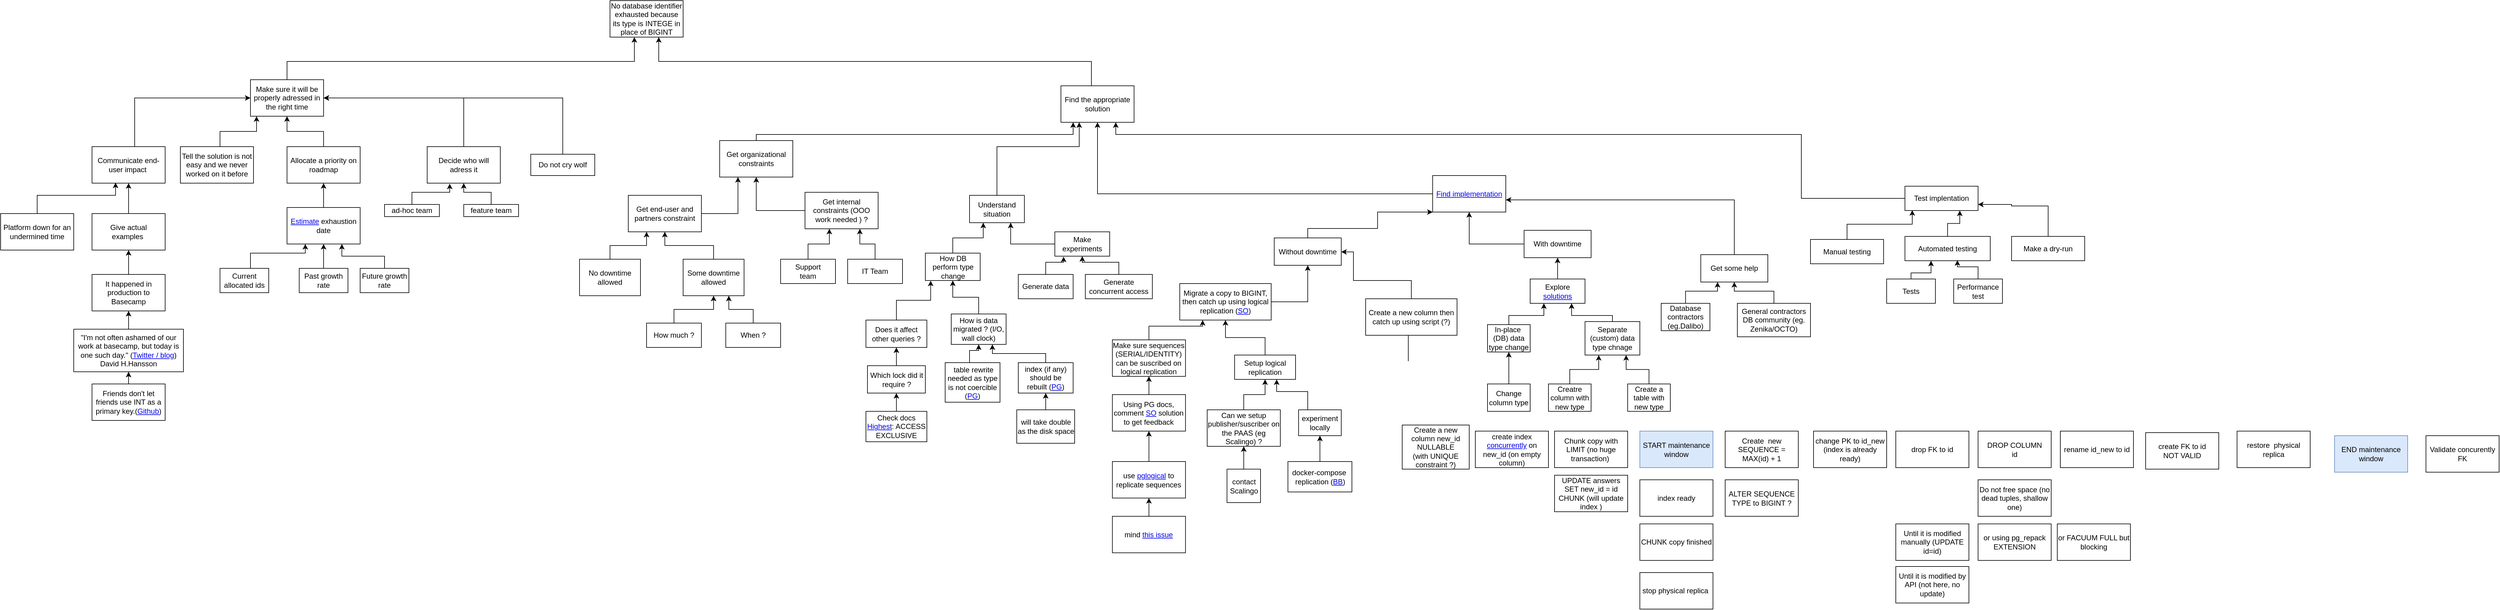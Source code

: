 <mxfile version="15.8.7" type="device"><diagram id="gZoDG2g07iO9dfWxTsJK" name="Page-1"><mxGraphModel dx="1994" dy="2338" grid="1" gridSize="10" guides="1" tooltips="1" connect="1" arrows="1" fold="1" page="1" pageScale="1" pageWidth="850" pageHeight="1100" math="0" shadow="0"><root><mxCell id="0"/><mxCell id="1" parent="0"/><mxCell id="GO3dY_QOVcBSQO9JfNo0-1" value="No database identifier exhausted because its type is INTEGE in place of BIGINT" style="rounded=0;whiteSpace=wrap;html=1;" parent="1" vertex="1"><mxGeometry x="1010" y="-40" width="120" height="60" as="geometry"/></mxCell><mxCell id="2ao6hE_bnLtMhpXWJiXR-29" style="edgeStyle=orthogonalEdgeStyle;rounded=0;orthogonalLoop=1;jettySize=auto;html=1;entryX=0.5;entryY=1;entryDx=0;entryDy=0;" parent="1" source="GO3dY_QOVcBSQO9JfNo0-2" target="2ao6hE_bnLtMhpXWJiXR-7" edge="1"><mxGeometry relative="1" as="geometry"/></mxCell><mxCell id="GO3dY_QOVcBSQO9JfNo0-2" value="&lt;a href=&quot;https://tech.coffeemeetsbagel.com/reaching-the-max-limit-for-ids-in-postgres-6d6fa2b1c6ea&quot;&gt;Estimate&lt;/a&gt; exhaustion date" style="rounded=0;whiteSpace=wrap;html=1;" parent="1" vertex="1"><mxGeometry x="480" y="300" width="120" height="60" as="geometry"/></mxCell><mxCell id="2ao6hE_bnLtMhpXWJiXR-41" style="edgeStyle=orthogonalEdgeStyle;rounded=0;orthogonalLoop=1;jettySize=auto;html=1;" parent="1" source="GO3dY_QOVcBSQO9JfNo0-3" target="GO3dY_QOVcBSQO9JfNo0-6" edge="1"><mxGeometry relative="1" as="geometry"/></mxCell><mxCell id="GO3dY_QOVcBSQO9JfNo0-3" value="&lt;span class=&quot;css-901oao css-16my406 r-poiln3 r-bcqeeo r-qvutc0&quot;&gt;&quot;I'm not often ashamed of our work at&lt;/span&gt;&lt;span class=&quot;r-18u37iz&quot;&gt; &lt;span class=&quot;css-4rbku5 css-18t94o4 css-901oao css-16my406 r-1n1174f r-1loqt21 r-poiln3 r-bcqeeo r-qvutc0&quot;&gt;basecamp, b&lt;/span&gt;&lt;/span&gt;&lt;span class=&quot;css-901oao css-16my406 r-poiln3 r-bcqeeo r-qvutc0&quot;&gt;ut today is one such day.&quot; (&lt;a href=&quot;https://twitter.com/dhh/status/1060565296048562177?lang=fr&quot;&gt;Twitter / &lt;/a&gt;&lt;a href=&quot;https://m.signalvnoise.com/update-on-basecamp-3-being-stuck-in-read-only-as-of-nov-8-922am-cst/&quot;&gt;blog&lt;/a&gt;)&lt;br&gt;David H.Hansson&lt;br&gt;&lt;/span&gt;" style="whiteSpace=wrap;html=1;" parent="1" vertex="1"><mxGeometry x="130" y="500" width="180" height="70" as="geometry"/></mxCell><mxCell id="GO3dY_QOVcBSQO9JfNo0-5" style="edgeStyle=orthogonalEdgeStyle;rounded=0;orthogonalLoop=1;jettySize=auto;html=1;" parent="1" source="GO3dY_QOVcBSQO9JfNo0-4" target="GO3dY_QOVcBSQO9JfNo0-3" edge="1"><mxGeometry relative="1" as="geometry"/></mxCell><mxCell id="GO3dY_QOVcBSQO9JfNo0-4" value="Friends don't let friends use INT as a primary key.(&lt;a href=&quot;https://github.com/rails/rails/pull/26266#issue-82461683&quot;&gt;Github&lt;/a&gt;)" style="whiteSpace=wrap;html=1;" parent="1" vertex="1"><mxGeometry x="160" y="590" width="120" height="60" as="geometry"/></mxCell><mxCell id="2ao6hE_bnLtMhpXWJiXR-40" style="edgeStyle=orthogonalEdgeStyle;rounded=0;orthogonalLoop=1;jettySize=auto;html=1;entryX=0.5;entryY=1;entryDx=0;entryDy=0;" parent="1" source="GO3dY_QOVcBSQO9JfNo0-6" target="2ao6hE_bnLtMhpXWJiXR-14" edge="1"><mxGeometry relative="1" as="geometry"/></mxCell><mxCell id="GO3dY_QOVcBSQO9JfNo0-6" value="It happened in production to Basecamp" style="rounded=0;whiteSpace=wrap;html=1;" parent="1" vertex="1"><mxGeometry x="160" y="410" width="120" height="60" as="geometry"/></mxCell><mxCell id="2ao6hE_bnLtMhpXWJiXR-37" style="edgeStyle=orthogonalEdgeStyle;rounded=0;orthogonalLoop=1;jettySize=auto;html=1;entryX=0.25;entryY=1;entryDx=0;entryDy=0;" parent="1" source="2ao6hE_bnLtMhpXWJiXR-1" target="GO3dY_QOVcBSQO9JfNo0-2" edge="1"><mxGeometry relative="1" as="geometry"><Array as="points"><mxPoint x="420" y="375"/><mxPoint x="510" y="375"/></Array></mxGeometry></mxCell><mxCell id="2ao6hE_bnLtMhpXWJiXR-1" value="Current allocated ids" style="whiteSpace=wrap;html=1;" parent="1" vertex="1"><mxGeometry x="370" y="400" width="80" height="40" as="geometry"/></mxCell><mxCell id="2ao6hE_bnLtMhpXWJiXR-33" style="edgeStyle=orthogonalEdgeStyle;rounded=0;orthogonalLoop=1;jettySize=auto;html=1;entryX=0.5;entryY=1;entryDx=0;entryDy=0;" parent="1" source="2ao6hE_bnLtMhpXWJiXR-3" target="GO3dY_QOVcBSQO9JfNo0-2" edge="1"><mxGeometry relative="1" as="geometry"/></mxCell><mxCell id="2ao6hE_bnLtMhpXWJiXR-3" value="Past growth rate" style="whiteSpace=wrap;html=1;" parent="1" vertex="1"><mxGeometry x="500" y="400" width="80" height="40" as="geometry"/></mxCell><mxCell id="2ao6hE_bnLtMhpXWJiXR-36" style="edgeStyle=orthogonalEdgeStyle;rounded=0;orthogonalLoop=1;jettySize=auto;html=1;entryX=0.75;entryY=1;entryDx=0;entryDy=0;" parent="1" source="2ao6hE_bnLtMhpXWJiXR-5" target="GO3dY_QOVcBSQO9JfNo0-2" edge="1"><mxGeometry relative="1" as="geometry"/></mxCell><mxCell id="2ao6hE_bnLtMhpXWJiXR-5" value="Future growth rate" style="whiteSpace=wrap;html=1;" parent="1" vertex="1"><mxGeometry x="600" y="400" width="80" height="40" as="geometry"/></mxCell><mxCell id="2ao6hE_bnLtMhpXWJiXR-28" style="edgeStyle=orthogonalEdgeStyle;rounded=0;orthogonalLoop=1;jettySize=auto;html=1;" parent="1" source="2ao6hE_bnLtMhpXWJiXR-7" target="2ao6hE_bnLtMhpXWJiXR-12" edge="1"><mxGeometry relative="1" as="geometry"/></mxCell><mxCell id="2ao6hE_bnLtMhpXWJiXR-7" value="Allocate a priority on roadmap" style="rounded=0;whiteSpace=wrap;html=1;" parent="1" vertex="1"><mxGeometry x="480" y="200" width="120" height="60" as="geometry"/></mxCell><mxCell id="2ao6hE_bnLtMhpXWJiXR-25" style="edgeStyle=orthogonalEdgeStyle;rounded=0;orthogonalLoop=1;jettySize=auto;html=1;entryX=0;entryY=0.5;entryDx=0;entryDy=0;" parent="1" source="2ao6hE_bnLtMhpXWJiXR-8" target="2ao6hE_bnLtMhpXWJiXR-12" edge="1"><mxGeometry relative="1" as="geometry"><Array as="points"><mxPoint x="230" y="120"/></Array></mxGeometry></mxCell><mxCell id="2ao6hE_bnLtMhpXWJiXR-8" value="Communicate end-user impact&amp;nbsp;" style="rounded=0;whiteSpace=wrap;html=1;" parent="1" vertex="1"><mxGeometry x="160" y="200" width="120" height="60" as="geometry"/></mxCell><mxCell id="2ao6hE_bnLtMhpXWJiXR-43" style="edgeStyle=orthogonalEdgeStyle;rounded=0;orthogonalLoop=1;jettySize=auto;html=1;" parent="1" source="2ao6hE_bnLtMhpXWJiXR-12" target="GO3dY_QOVcBSQO9JfNo0-1" edge="1"><mxGeometry relative="1" as="geometry"><Array as="points"><mxPoint x="480" y="60"/><mxPoint x="1050" y="60"/></Array></mxGeometry></mxCell><mxCell id="2ao6hE_bnLtMhpXWJiXR-12" value="Make sure it will be properly adressed in the right time" style="rounded=0;whiteSpace=wrap;html=1;" parent="1" vertex="1"><mxGeometry x="420" y="90" width="120" height="60" as="geometry"/></mxCell><mxCell id="2ao6hE_bnLtMhpXWJiXR-39" style="edgeStyle=orthogonalEdgeStyle;rounded=0;orthogonalLoop=1;jettySize=auto;html=1;entryX=0.5;entryY=1;entryDx=0;entryDy=0;" parent="1" source="2ao6hE_bnLtMhpXWJiXR-14" target="2ao6hE_bnLtMhpXWJiXR-8" edge="1"><mxGeometry relative="1" as="geometry"/></mxCell><mxCell id="2ao6hE_bnLtMhpXWJiXR-14" value="Give actual examples&amp;nbsp;" style="rounded=0;whiteSpace=wrap;html=1;" parent="1" vertex="1"><mxGeometry x="160" y="310" width="120" height="60" as="geometry"/></mxCell><mxCell id="2ao6hE_bnLtMhpXWJiXR-24" style="edgeStyle=orthogonalEdgeStyle;rounded=0;orthogonalLoop=1;jettySize=auto;html=1;exitX=0.5;exitY=0;exitDx=0;exitDy=0;entryX=1;entryY=0.5;entryDx=0;entryDy=0;" parent="1" source="2ao6hE_bnLtMhpXWJiXR-19" target="2ao6hE_bnLtMhpXWJiXR-12" edge="1"><mxGeometry relative="1" as="geometry"/></mxCell><mxCell id="2ao6hE_bnLtMhpXWJiXR-19" value="&lt;span&gt;Decide who will adress it&lt;/span&gt;" style="rounded=0;whiteSpace=wrap;html=1;" parent="1" vertex="1"><mxGeometry x="710" y="200" width="120" height="60" as="geometry"/></mxCell><mxCell id="2ao6hE_bnLtMhpXWJiXR-22" style="edgeStyle=orthogonalEdgeStyle;rounded=0;orthogonalLoop=1;jettySize=auto;html=1;" parent="1" source="2ao6hE_bnLtMhpXWJiXR-20" target="2ao6hE_bnLtMhpXWJiXR-19" edge="1"><mxGeometry relative="1" as="geometry"/></mxCell><mxCell id="2ao6hE_bnLtMhpXWJiXR-20" value="feature team" style="rounded=0;whiteSpace=wrap;html=1;" parent="1" vertex="1"><mxGeometry x="770" y="295" width="90" height="20" as="geometry"/></mxCell><mxCell id="2ao6hE_bnLtMhpXWJiXR-42" style="edgeStyle=orthogonalEdgeStyle;rounded=0;orthogonalLoop=1;jettySize=auto;html=1;entryX=0.308;entryY=1.014;entryDx=0;entryDy=0;entryPerimeter=0;" parent="1" source="2ao6hE_bnLtMhpXWJiXR-21" target="2ao6hE_bnLtMhpXWJiXR-19" edge="1"><mxGeometry relative="1" as="geometry"/></mxCell><mxCell id="2ao6hE_bnLtMhpXWJiXR-21" value="ad-hoc team" style="rounded=0;whiteSpace=wrap;html=1;" parent="1" vertex="1"><mxGeometry x="640" y="295" width="90" height="20" as="geometry"/></mxCell><mxCell id="2ao6hE_bnLtMhpXWJiXR-38" style="edgeStyle=orthogonalEdgeStyle;rounded=0;orthogonalLoop=1;jettySize=auto;html=1;entryX=0.322;entryY=0.986;entryDx=0;entryDy=0;entryPerimeter=0;" parent="1" source="2ao6hE_bnLtMhpXWJiXR-26" target="2ao6hE_bnLtMhpXWJiXR-8" edge="1"><mxGeometry relative="1" as="geometry"><Array as="points"><mxPoint x="70" y="280"/><mxPoint x="199" y="280"/></Array></mxGeometry></mxCell><mxCell id="2ao6hE_bnLtMhpXWJiXR-26" value="Platform down for an undermined time" style="rounded=0;whiteSpace=wrap;html=1;" parent="1" vertex="1"><mxGeometry x="10" y="310" width="120" height="60" as="geometry"/></mxCell><mxCell id="2ao6hE_bnLtMhpXWJiXR-31" style="edgeStyle=orthogonalEdgeStyle;rounded=0;orthogonalLoop=1;jettySize=auto;html=1;" parent="1" source="2ao6hE_bnLtMhpXWJiXR-30" target="2ao6hE_bnLtMhpXWJiXR-12" edge="1"><mxGeometry relative="1" as="geometry"><Array as="points"><mxPoint x="370" y="175"/><mxPoint x="430" y="175"/></Array></mxGeometry></mxCell><mxCell id="2ao6hE_bnLtMhpXWJiXR-30" value="Tell the solution is not easy and we never worked on it before" style="rounded=0;whiteSpace=wrap;html=1;" parent="1" vertex="1"><mxGeometry x="305" y="200" width="120" height="60" as="geometry"/></mxCell><mxCell id="2ao6hE_bnLtMhpXWJiXR-45" style="edgeStyle=orthogonalEdgeStyle;rounded=0;orthogonalLoop=1;jettySize=auto;html=1;" parent="1" source="2ao6hE_bnLtMhpXWJiXR-44" target="GO3dY_QOVcBSQO9JfNo0-1" edge="1"><mxGeometry relative="1" as="geometry"><Array as="points"><mxPoint x="1800" y="60"/><mxPoint x="1090" y="60"/></Array></mxGeometry></mxCell><mxCell id="2ao6hE_bnLtMhpXWJiXR-44" value="Find the appropriate solution" style="rounded=0;whiteSpace=wrap;html=1;" parent="1" vertex="1"><mxGeometry x="1750" y="100" width="120" height="60" as="geometry"/></mxCell><mxCell id="2ao6hE_bnLtMhpXWJiXR-59" style="edgeStyle=orthogonalEdgeStyle;rounded=0;orthogonalLoop=1;jettySize=auto;html=1;entryX=0.25;entryY=1;entryDx=0;entryDy=0;" parent="1" source="2ao6hE_bnLtMhpXWJiXR-46" target="2ao6hE_bnLtMhpXWJiXR-58" edge="1"><mxGeometry relative="1" as="geometry"/></mxCell><mxCell id="2ao6hE_bnLtMhpXWJiXR-46" value="Get end-user and partners constraint" style="rounded=0;whiteSpace=wrap;html=1;" parent="1" vertex="1"><mxGeometry x="1040" y="280" width="120" height="60" as="geometry"/></mxCell><mxCell id="2ao6hE_bnLtMhpXWJiXR-49" style="edgeStyle=orthogonalEdgeStyle;rounded=0;orthogonalLoop=1;jettySize=auto;html=1;entryX=0.25;entryY=1;entryDx=0;entryDy=0;" parent="1" source="2ao6hE_bnLtMhpXWJiXR-47" target="2ao6hE_bnLtMhpXWJiXR-46" edge="1"><mxGeometry relative="1" as="geometry"/></mxCell><mxCell id="2ao6hE_bnLtMhpXWJiXR-47" value="No downtime &lt;br&gt;allowed" style="rounded=0;whiteSpace=wrap;html=1;" parent="1" vertex="1"><mxGeometry x="960" y="385" width="100" height="60" as="geometry"/></mxCell><mxCell id="2ao6hE_bnLtMhpXWJiXR-50" style="edgeStyle=orthogonalEdgeStyle;rounded=0;orthogonalLoop=1;jettySize=auto;html=1;" parent="1" source="2ao6hE_bnLtMhpXWJiXR-48" target="2ao6hE_bnLtMhpXWJiXR-46" edge="1"><mxGeometry relative="1" as="geometry"/></mxCell><mxCell id="2ao6hE_bnLtMhpXWJiXR-48" value="Some downtime &lt;br&gt;allowed" style="rounded=0;whiteSpace=wrap;html=1;" parent="1" vertex="1"><mxGeometry x="1130" y="385" width="100" height="60" as="geometry"/></mxCell><mxCell id="2ao6hE_bnLtMhpXWJiXR-52" style="edgeStyle=orthogonalEdgeStyle;rounded=0;orthogonalLoop=1;jettySize=auto;html=1;" parent="1" source="2ao6hE_bnLtMhpXWJiXR-51" target="2ao6hE_bnLtMhpXWJiXR-48" edge="1"><mxGeometry relative="1" as="geometry"/></mxCell><mxCell id="2ao6hE_bnLtMhpXWJiXR-51" value="How much ?" style="rounded=0;whiteSpace=wrap;html=1;" parent="1" vertex="1"><mxGeometry x="1070" y="490" width="90" height="40" as="geometry"/></mxCell><mxCell id="2ao6hE_bnLtMhpXWJiXR-54" style="edgeStyle=orthogonalEdgeStyle;rounded=0;orthogonalLoop=1;jettySize=auto;html=1;entryX=0.75;entryY=1;entryDx=0;entryDy=0;" parent="1" source="2ao6hE_bnLtMhpXWJiXR-53" target="2ao6hE_bnLtMhpXWJiXR-48" edge="1"><mxGeometry relative="1" as="geometry"/></mxCell><mxCell id="2ao6hE_bnLtMhpXWJiXR-53" value="When ?" style="rounded=0;whiteSpace=wrap;html=1;" parent="1" vertex="1"><mxGeometry x="1200" y="490" width="90" height="40" as="geometry"/></mxCell><mxCell id="2ao6hE_bnLtMhpXWJiXR-60" style="edgeStyle=orthogonalEdgeStyle;rounded=0;orthogonalLoop=1;jettySize=auto;html=1;" parent="1" source="2ao6hE_bnLtMhpXWJiXR-55" target="2ao6hE_bnLtMhpXWJiXR-56" edge="1"><mxGeometry relative="1" as="geometry"><Array as="points"><mxPoint x="1335" y="360"/><mxPoint x="1370" y="360"/></Array></mxGeometry></mxCell><mxCell id="2ao6hE_bnLtMhpXWJiXR-55" value="Support&lt;br&gt;team" style="rounded=0;whiteSpace=wrap;html=1;" parent="1" vertex="1"><mxGeometry x="1290" y="385" width="90" height="40" as="geometry"/></mxCell><mxCell id="2ao6hE_bnLtMhpXWJiXR-62" style="edgeStyle=orthogonalEdgeStyle;rounded=0;orthogonalLoop=1;jettySize=auto;html=1;" parent="1" source="2ao6hE_bnLtMhpXWJiXR-56" target="2ao6hE_bnLtMhpXWJiXR-58" edge="1"><mxGeometry relative="1" as="geometry"/></mxCell><mxCell id="2ao6hE_bnLtMhpXWJiXR-56" value="Get internal constraints (OOO work needed ) ?" style="rounded=0;whiteSpace=wrap;html=1;" parent="1" vertex="1"><mxGeometry x="1330" y="275" width="120" height="60" as="geometry"/></mxCell><mxCell id="2ao6hE_bnLtMhpXWJiXR-61" style="edgeStyle=orthogonalEdgeStyle;rounded=0;orthogonalLoop=1;jettySize=auto;html=1;entryX=0.75;entryY=1;entryDx=0;entryDy=0;" parent="1" source="2ao6hE_bnLtMhpXWJiXR-57" target="2ao6hE_bnLtMhpXWJiXR-56" edge="1"><mxGeometry relative="1" as="geometry"/></mxCell><mxCell id="2ao6hE_bnLtMhpXWJiXR-57" value="IT Team" style="rounded=0;whiteSpace=wrap;html=1;" parent="1" vertex="1"><mxGeometry x="1400" y="385" width="90" height="40" as="geometry"/></mxCell><mxCell id="2ao6hE_bnLtMhpXWJiXR-63" style="edgeStyle=orthogonalEdgeStyle;rounded=0;orthogonalLoop=1;jettySize=auto;html=1;" parent="1" source="2ao6hE_bnLtMhpXWJiXR-58" target="2ao6hE_bnLtMhpXWJiXR-44" edge="1"><mxGeometry relative="1" as="geometry"><Array as="points"><mxPoint x="1250" y="180"/><mxPoint x="1770" y="180"/></Array></mxGeometry></mxCell><mxCell id="2ao6hE_bnLtMhpXWJiXR-58" value="Get organizational constraints" style="rounded=0;whiteSpace=wrap;html=1;" parent="1" vertex="1"><mxGeometry x="1190" y="190" width="120" height="60" as="geometry"/></mxCell><mxCell id="2ao6hE_bnLtMhpXWJiXR-77" style="edgeStyle=orthogonalEdgeStyle;rounded=0;orthogonalLoop=1;jettySize=auto;html=1;entryX=0.5;entryY=1;entryDx=0;entryDy=0;" parent="1" source="2ao6hE_bnLtMhpXWJiXR-64" target="2ao6hE_bnLtMhpXWJiXR-44" edge="1"><mxGeometry relative="1" as="geometry"/></mxCell><mxCell id="2ao6hE_bnLtMhpXWJiXR-64" value="&lt;a href=&quot;https://stackoverflow.com/questions/54795701/migrating-int-to-bigint-in-postgressql-without-any-downtime&quot;&gt;Find implementation&lt;/a&gt;" style="rounded=0;whiteSpace=wrap;html=1;" parent="1" vertex="1"><mxGeometry x="2360" y="247.5" width="120" height="60" as="geometry"/></mxCell><mxCell id="2ao6hE_bnLtMhpXWJiXR-78" style="edgeStyle=orthogonalEdgeStyle;rounded=0;orthogonalLoop=1;jettySize=auto;html=1;entryX=0.75;entryY=1;entryDx=0;entryDy=0;" parent="1" source="2ao6hE_bnLtMhpXWJiXR-65" target="2ao6hE_bnLtMhpXWJiXR-44" edge="1"><mxGeometry relative="1" as="geometry"><Array as="points"><mxPoint x="2965" y="180"/><mxPoint x="1840" y="180"/></Array></mxGeometry></mxCell><mxCell id="2ao6hE_bnLtMhpXWJiXR-65" value="Test implentation" style="rounded=0;whiteSpace=wrap;html=1;" parent="1" vertex="1"><mxGeometry x="3135" y="265" width="120" height="40" as="geometry"/></mxCell><mxCell id="2ao6hE_bnLtMhpXWJiXR-73" style="edgeStyle=orthogonalEdgeStyle;rounded=0;orthogonalLoop=1;jettySize=auto;html=1;entryX=0.1;entryY=0.986;entryDx=0;entryDy=0;entryPerimeter=0;" parent="1" source="2ao6hE_bnLtMhpXWJiXR-66" target="2ao6hE_bnLtMhpXWJiXR-65" edge="1"><mxGeometry relative="1" as="geometry"><Array as="points"><mxPoint x="3040" y="327.5"/><mxPoint x="3147" y="327.5"/></Array></mxGeometry></mxCell><mxCell id="2ao6hE_bnLtMhpXWJiXR-66" value="Manual testing" style="rounded=0;whiteSpace=wrap;html=1;" parent="1" vertex="1"><mxGeometry x="2980" y="352.5" width="120" height="40" as="geometry"/></mxCell><mxCell id="2ao6hE_bnLtMhpXWJiXR-72" style="edgeStyle=orthogonalEdgeStyle;rounded=0;orthogonalLoop=1;jettySize=auto;html=1;entryX=0.75;entryY=1;entryDx=0;entryDy=0;" parent="1" source="2ao6hE_bnLtMhpXWJiXR-67" target="2ao6hE_bnLtMhpXWJiXR-65" edge="1"><mxGeometry relative="1" as="geometry"/></mxCell><mxCell id="2ao6hE_bnLtMhpXWJiXR-67" value="Automated testing" style="rounded=0;whiteSpace=wrap;html=1;" parent="1" vertex="1"><mxGeometry x="3135" y="347.5" width="140" height="40" as="geometry"/></mxCell><mxCell id="2ao6hE_bnLtMhpXWJiXR-70" style="edgeStyle=orthogonalEdgeStyle;rounded=0;orthogonalLoop=1;jettySize=auto;html=1;entryX=0.306;entryY=1;entryDx=0;entryDy=0;entryPerimeter=0;" parent="1" source="2ao6hE_bnLtMhpXWJiXR-68" target="2ao6hE_bnLtMhpXWJiXR-67" edge="1"><mxGeometry relative="1" as="geometry"><Array as="points"><mxPoint x="3145" y="407.5"/><mxPoint x="3178" y="407.5"/></Array></mxGeometry></mxCell><mxCell id="2ao6hE_bnLtMhpXWJiXR-68" value="Tests" style="rounded=0;whiteSpace=wrap;html=1;" parent="1" vertex="1"><mxGeometry x="3105" y="417.5" width="80" height="40" as="geometry"/></mxCell><mxCell id="2ao6hE_bnLtMhpXWJiXR-71" style="edgeStyle=orthogonalEdgeStyle;rounded=0;orthogonalLoop=1;jettySize=auto;html=1;entryX=0.615;entryY=0.979;entryDx=0;entryDy=0;entryPerimeter=0;" parent="1" source="2ao6hE_bnLtMhpXWJiXR-69" target="2ao6hE_bnLtMhpXWJiXR-67" edge="1"><mxGeometry relative="1" as="geometry"/></mxCell><mxCell id="2ao6hE_bnLtMhpXWJiXR-69" value="Performance test" style="rounded=0;whiteSpace=wrap;html=1;" parent="1" vertex="1"><mxGeometry x="3215" y="417.5" width="80" height="40" as="geometry"/></mxCell><mxCell id="2ao6hE_bnLtMhpXWJiXR-84" style="edgeStyle=orthogonalEdgeStyle;rounded=0;orthogonalLoop=1;jettySize=auto;html=1;entryX=0;entryY=1;entryDx=0;entryDy=0;" parent="1" source="2ao6hE_bnLtMhpXWJiXR-79" target="2ao6hE_bnLtMhpXWJiXR-64" edge="1"><mxGeometry relative="1" as="geometry"><Array as="points"><mxPoint x="2154.59" y="334.5"/><mxPoint x="2269.59" y="334.5"/><mxPoint x="2269.59" y="307.5"/></Array><mxPoint x="2270.004" y="315.01" as="targetPoint"/></mxGeometry></mxCell><mxCell id="2ao6hE_bnLtMhpXWJiXR-79" value="Without downtime" style="rounded=0;whiteSpace=wrap;html=1;" parent="1" vertex="1"><mxGeometry x="2100" y="350.01" width="110" height="45" as="geometry"/></mxCell><mxCell id="2ao6hE_bnLtMhpXWJiXR-83" style="edgeStyle=orthogonalEdgeStyle;rounded=0;orthogonalLoop=1;jettySize=auto;html=1;entryX=1;entryY=0.5;entryDx=0;entryDy=0;" parent="1" source="2ao6hE_bnLtMhpXWJiXR-81" target="2ao6hE_bnLtMhpXWJiXR-12" edge="1"><mxGeometry relative="1" as="geometry"><Array as="points"><mxPoint x="933" y="120"/></Array></mxGeometry></mxCell><mxCell id="2ao6hE_bnLtMhpXWJiXR-81" value="Do not cry wolf" style="rounded=0;whiteSpace=wrap;html=1;" parent="1" vertex="1"><mxGeometry x="880" y="212.5" width="105" height="35" as="geometry"/></mxCell><mxCell id="2ao6hE_bnLtMhpXWJiXR-88" style="edgeStyle=orthogonalEdgeStyle;rounded=0;orthogonalLoop=1;jettySize=auto;html=1;" parent="1" source="2ao6hE_bnLtMhpXWJiXR-85" target="2ao6hE_bnLtMhpXWJiXR-79" edge="1"><mxGeometry relative="1" as="geometry"/></mxCell><mxCell id="2ao6hE_bnLtMhpXWJiXR-85" value="Migrate a copy to BIGINT, then catch up using logical replication (&lt;a href=&quot;https://stackoverflow.com/a/54796046/9717541&quot;&gt;SO&lt;/a&gt;)" style="rounded=0;whiteSpace=wrap;html=1;" parent="1" vertex="1"><mxGeometry x="1945" y="425" width="150" height="60" as="geometry"/></mxCell><mxCell id="2ao6hE_bnLtMhpXWJiXR-89" style="edgeStyle=orthogonalEdgeStyle;rounded=0;orthogonalLoop=1;jettySize=auto;html=1;entryX=0.25;entryY=1;entryDx=0;entryDy=0;" parent="1" source="2ao6hE_bnLtMhpXWJiXR-87" target="2ao6hE_bnLtMhpXWJiXR-85" edge="1"><mxGeometry relative="1" as="geometry"><Array as="points"><mxPoint x="1894" y="495"/><mxPoint x="1982" y="495"/></Array><mxPoint x="2010.002" y="525.01" as="sourcePoint"/></mxGeometry></mxCell><mxCell id="2ao6hE_bnLtMhpXWJiXR-87" value="Make sure sequences (SERIAL/IDENTITY) can be suscribed on logical replication" style="whiteSpace=wrap;html=1;" parent="1" vertex="1"><mxGeometry x="1834.41" y="517.51" width="120" height="60" as="geometry"/></mxCell><mxCell id="2ao6hE_bnLtMhpXWJiXR-95" style="edgeStyle=orthogonalEdgeStyle;rounded=0;orthogonalLoop=1;jettySize=auto;html=1;" parent="1" source="2ao6hE_bnLtMhpXWJiXR-90" target="2ao6hE_bnLtMhpXWJiXR-91" edge="1"><mxGeometry relative="1" as="geometry"/></mxCell><mxCell id="2ao6hE_bnLtMhpXWJiXR-90" value="Can we setup publisher/suscriber on the PAAS (eg Scalingo) ?" style="whiteSpace=wrap;html=1;" parent="1" vertex="1"><mxGeometry x="1990" y="632.5" width="120" height="60" as="geometry"/></mxCell><mxCell id="2ao6hE_bnLtMhpXWJiXR-92" style="edgeStyle=orthogonalEdgeStyle;rounded=0;orthogonalLoop=1;jettySize=auto;html=1;" parent="1" source="2ao6hE_bnLtMhpXWJiXR-91" target="2ao6hE_bnLtMhpXWJiXR-85" edge="1"><mxGeometry relative="1" as="geometry"/></mxCell><mxCell id="2ao6hE_bnLtMhpXWJiXR-91" value="Setup logical replication" style="whiteSpace=wrap;html=1;" parent="1" vertex="1"><mxGeometry x="2035" y="542.5" width="100" height="40" as="geometry"/></mxCell><mxCell id="2ao6hE_bnLtMhpXWJiXR-94" style="edgeStyle=orthogonalEdgeStyle;rounded=0;orthogonalLoop=1;jettySize=auto;html=1;entryX=1;entryY=0.75;entryDx=0;entryDy=0;" parent="1" source="2ao6hE_bnLtMhpXWJiXR-93" target="2ao6hE_bnLtMhpXWJiXR-65" edge="1"><mxGeometry relative="1" as="geometry"><Array as="points"><mxPoint x="3370" y="297.5"/><mxPoint x="3310" y="297.5"/><mxPoint x="3310" y="295.5"/></Array></mxGeometry></mxCell><mxCell id="2ao6hE_bnLtMhpXWJiXR-93" value="Make a dry-run" style="rounded=0;whiteSpace=wrap;html=1;" parent="1" vertex="1"><mxGeometry x="3310" y="347.5" width="120" height="40" as="geometry"/></mxCell><mxCell id="2ao6hE_bnLtMhpXWJiXR-97" style="edgeStyle=orthogonalEdgeStyle;rounded=0;orthogonalLoop=1;jettySize=auto;html=1;exitX=0.5;exitY=0;exitDx=0;exitDy=0;" parent="1" source="2ao6hE_bnLtMhpXWJiXR-96" target="2ao6hE_bnLtMhpXWJiXR-87" edge="1"><mxGeometry relative="1" as="geometry"><mxPoint x="1930.002" y="615.01" as="sourcePoint"/><mxPoint x="1930.002" y="585.01" as="targetPoint"/></mxGeometry></mxCell><mxCell id="2ao6hE_bnLtMhpXWJiXR-96" value="Using PG docs, comment &lt;a href=&quot;https://stackoverflow.com/questions/54795701/migrating-int-to-bigint-in-postgressql-without-any-downtime/54796046#54796046&quot;&gt;SO&lt;/a&gt; solution to get feedback" style="whiteSpace=wrap;html=1;" parent="1" vertex="1"><mxGeometry x="1834.41" y="607.51" width="120" height="60" as="geometry"/></mxCell><mxCell id="2ao6hE_bnLtMhpXWJiXR-99" style="edgeStyle=orthogonalEdgeStyle;rounded=0;orthogonalLoop=1;jettySize=auto;html=1;" parent="1" source="2ao6hE_bnLtMhpXWJiXR-98" target="2ao6hE_bnLtMhpXWJiXR-64" edge="1"><mxGeometry relative="1" as="geometry"/></mxCell><mxCell id="2ao6hE_bnLtMhpXWJiXR-98" value="With downtime" style="rounded=0;whiteSpace=wrap;html=1;" parent="1" vertex="1"><mxGeometry x="2510" y="337.5" width="110" height="45" as="geometry"/></mxCell><mxCell id="2ao6hE_bnLtMhpXWJiXR-101" style="edgeStyle=orthogonalEdgeStyle;rounded=0;orthogonalLoop=1;jettySize=auto;html=1;" parent="1" source="2ao6hE_bnLtMhpXWJiXR-100" target="2ao6hE_bnLtMhpXWJiXR-64" edge="1"><mxGeometry relative="1" as="geometry"><Array as="points"><mxPoint x="2855" y="287.5"/></Array></mxGeometry></mxCell><mxCell id="2ao6hE_bnLtMhpXWJiXR-100" value="Get some help" style="rounded=0;whiteSpace=wrap;html=1;" parent="1" vertex="1"><mxGeometry x="2800" y="377.5" width="110" height="45" as="geometry"/></mxCell><mxCell id="2ao6hE_bnLtMhpXWJiXR-104" style="edgeStyle=orthogonalEdgeStyle;rounded=0;orthogonalLoop=1;jettySize=auto;html=1;entryX=0.25;entryY=1;entryDx=0;entryDy=0;" parent="1" source="2ao6hE_bnLtMhpXWJiXR-102" target="2ao6hE_bnLtMhpXWJiXR-100" edge="1"><mxGeometry relative="1" as="geometry"/></mxCell><mxCell id="2ao6hE_bnLtMhpXWJiXR-102" value="Database contractors (eg.Dalibo)" style="whiteSpace=wrap;html=1;" parent="1" vertex="1"><mxGeometry x="2735" y="457.5" width="80" height="45" as="geometry"/></mxCell><mxCell id="2ao6hE_bnLtMhpXWJiXR-105" style="edgeStyle=orthogonalEdgeStyle;rounded=0;orthogonalLoop=1;jettySize=auto;html=1;" parent="1" source="2ao6hE_bnLtMhpXWJiXR-103" target="2ao6hE_bnLtMhpXWJiXR-100" edge="1"><mxGeometry relative="1" as="geometry"/></mxCell><mxCell id="2ao6hE_bnLtMhpXWJiXR-103" value="General contractors DB community (eg. Zenika/OCTO)" style="whiteSpace=wrap;html=1;" parent="1" vertex="1"><mxGeometry x="2860" y="457.5" width="120" height="55" as="geometry"/></mxCell><mxCell id="2ao6hE_bnLtMhpXWJiXR-107" style="edgeStyle=orthogonalEdgeStyle;rounded=0;orthogonalLoop=1;jettySize=auto;html=1;" parent="1" source="2ao6hE_bnLtMhpXWJiXR-106" target="2ao6hE_bnLtMhpXWJiXR-98" edge="1"><mxGeometry relative="1" as="geometry"/></mxCell><mxCell id="2ao6hE_bnLtMhpXWJiXR-106" value="Explore &lt;a href=&quot;https://tech.coffeemeetsbagel.com/reaching-the-max-limit-for-ids-in-postgres-6d6fa2b1c6ea&quot;&gt;solutions&lt;/a&gt;" style="whiteSpace=wrap;html=1;" parent="1" vertex="1"><mxGeometry x="2520" y="417.5" width="90" height="40" as="geometry"/></mxCell><mxCell id="KbRuc5_xtr85eX-uB3nD-7" style="edgeStyle=orthogonalEdgeStyle;rounded=0;orthogonalLoop=1;jettySize=auto;html=1;exitX=0.5;exitY=0;exitDx=0;exitDy=0;" parent="1" source="KbRuc5_xtr85eX-uB3nD-1" target="KbRuc5_xtr85eX-uB3nD-5" edge="1"><mxGeometry relative="1" as="geometry"/></mxCell><mxCell id="KbRuc5_xtr85eX-uB3nD-1" value="Change column type" style="rounded=0;whiteSpace=wrap;html=1;" parent="1" vertex="1"><mxGeometry x="2450" y="590" width="70" height="45" as="geometry"/></mxCell><mxCell id="KbRuc5_xtr85eX-uB3nD-10" style="edgeStyle=orthogonalEdgeStyle;rounded=0;orthogonalLoop=1;jettySize=auto;html=1;entryX=0.75;entryY=1;entryDx=0;entryDy=0;" parent="1" source="KbRuc5_xtr85eX-uB3nD-2" target="KbRuc5_xtr85eX-uB3nD-4" edge="1"><mxGeometry relative="1" as="geometry"/></mxCell><mxCell id="KbRuc5_xtr85eX-uB3nD-2" value="Create a table with new type" style="rounded=0;whiteSpace=wrap;html=1;" parent="1" vertex="1"><mxGeometry x="2680" y="590" width="70" height="45" as="geometry"/></mxCell><mxCell id="KbRuc5_xtr85eX-uB3nD-9" style="edgeStyle=orthogonalEdgeStyle;rounded=0;orthogonalLoop=1;jettySize=auto;html=1;entryX=0.25;entryY=1;entryDx=0;entryDy=0;" parent="1" source="KbRuc5_xtr85eX-uB3nD-3" target="KbRuc5_xtr85eX-uB3nD-4" edge="1"><mxGeometry relative="1" as="geometry"/></mxCell><mxCell id="KbRuc5_xtr85eX-uB3nD-3" value="Creatre column with new type" style="rounded=0;whiteSpace=wrap;html=1;" parent="1" vertex="1"><mxGeometry x="2550" y="590" width="70" height="45" as="geometry"/></mxCell><mxCell id="KbRuc5_xtr85eX-uB3nD-8" style="edgeStyle=orthogonalEdgeStyle;rounded=0;orthogonalLoop=1;jettySize=auto;html=1;entryX=0.75;entryY=1;entryDx=0;entryDy=0;" parent="1" source="KbRuc5_xtr85eX-uB3nD-4" target="2ao6hE_bnLtMhpXWJiXR-106" edge="1"><mxGeometry relative="1" as="geometry"><Array as="points"><mxPoint x="2655" y="477.5"/><mxPoint x="2588" y="477.5"/><mxPoint x="2588" y="457.5"/></Array></mxGeometry></mxCell><mxCell id="KbRuc5_xtr85eX-uB3nD-4" value="Separate (custom) data type chnage" style="rounded=0;whiteSpace=wrap;html=1;" parent="1" vertex="1"><mxGeometry x="2610" y="487.5" width="90" height="55" as="geometry"/></mxCell><mxCell id="KbRuc5_xtr85eX-uB3nD-12" style="edgeStyle=orthogonalEdgeStyle;rounded=0;orthogonalLoop=1;jettySize=auto;html=1;entryX=0.25;entryY=1;entryDx=0;entryDy=0;" parent="1" source="KbRuc5_xtr85eX-uB3nD-5" target="2ao6hE_bnLtMhpXWJiXR-106" edge="1"><mxGeometry relative="1" as="geometry"><Array as="points"><mxPoint x="2485" y="477.5"/><mxPoint x="2543" y="477.5"/></Array></mxGeometry></mxCell><mxCell id="KbRuc5_xtr85eX-uB3nD-5" value="In-place&amp;nbsp; (DB) data type change" style="rounded=0;whiteSpace=wrap;html=1;" parent="1" vertex="1"><mxGeometry x="2450" y="492.5" width="70" height="45" as="geometry"/></mxCell><mxCell id="KbRuc5_xtr85eX-uB3nD-15" style="edgeStyle=orthogonalEdgeStyle;rounded=0;orthogonalLoop=1;jettySize=auto;html=1;entryX=0.25;entryY=1;entryDx=0;entryDy=0;" parent="1" source="KbRuc5_xtr85eX-uB3nD-14" target="2ao6hE_bnLtMhpXWJiXR-44" edge="1"><mxGeometry relative="1" as="geometry"><Array as="points"><mxPoint x="1645" y="200"/><mxPoint x="1780" y="200"/></Array></mxGeometry></mxCell><mxCell id="KbRuc5_xtr85eX-uB3nD-14" value="Understand situation" style="rounded=0;whiteSpace=wrap;html=1;" parent="1" vertex="1"><mxGeometry x="1600" y="280" width="90" height="45" as="geometry"/></mxCell><mxCell id="KbRuc5_xtr85eX-uB3nD-19" style="edgeStyle=orthogonalEdgeStyle;rounded=0;orthogonalLoop=1;jettySize=auto;html=1;entryX=0.25;entryY=1;entryDx=0;entryDy=0;" parent="1" source="KbRuc5_xtr85eX-uB3nD-16" target="KbRuc5_xtr85eX-uB3nD-14" edge="1"><mxGeometry relative="1" as="geometry"/></mxCell><mxCell id="KbRuc5_xtr85eX-uB3nD-16" value="How DB perform type change" style="rounded=0;whiteSpace=wrap;html=1;" parent="1" vertex="1"><mxGeometry x="1527.5" y="375" width="90" height="45" as="geometry"/></mxCell><mxCell id="KbRuc5_xtr85eX-uB3nD-21" style="edgeStyle=orthogonalEdgeStyle;rounded=0;orthogonalLoop=1;jettySize=auto;html=1;entryX=0.097;entryY=1.007;entryDx=0;entryDy=0;entryPerimeter=0;exitX=0.5;exitY=0;exitDx=0;exitDy=0;" parent="1" source="KbRuc5_xtr85eX-uB3nD-27" target="KbRuc5_xtr85eX-uB3nD-16" edge="1"><mxGeometry relative="1" as="geometry"/></mxCell><mxCell id="KbRuc5_xtr85eX-uB3nD-28" style="edgeStyle=orthogonalEdgeStyle;rounded=0;orthogonalLoop=1;jettySize=auto;html=1;" parent="1" source="KbRuc5_xtr85eX-uB3nD-17" target="KbRuc5_xtr85eX-uB3nD-27" edge="1"><mxGeometry relative="1" as="geometry"/></mxCell><mxCell id="KbRuc5_xtr85eX-uB3nD-17" value="Which lock did it require ?" style="rounded=0;whiteSpace=wrap;html=1;" parent="1" vertex="1"><mxGeometry x="1432.5" y="560" width="95" height="45" as="geometry"/></mxCell><mxCell id="KbRuc5_xtr85eX-uB3nD-22" style="edgeStyle=orthogonalEdgeStyle;rounded=0;orthogonalLoop=1;jettySize=auto;html=1;" parent="1" source="KbRuc5_xtr85eX-uB3nD-18" target="KbRuc5_xtr85eX-uB3nD-16" edge="1"><mxGeometry relative="1" as="geometry"/></mxCell><mxCell id="KbRuc5_xtr85eX-uB3nD-18" value="How is data migrated ? (I/O, wall clock)" style="rounded=0;whiteSpace=wrap;html=1;" parent="1" vertex="1"><mxGeometry x="1570" y="475" width="90" height="50" as="geometry"/></mxCell><mxCell id="KbRuc5_xtr85eX-uB3nD-29" style="edgeStyle=orthogonalEdgeStyle;rounded=0;orthogonalLoop=1;jettySize=auto;html=1;entryX=0.75;entryY=1;entryDx=0;entryDy=0;" parent="1" source="KbRuc5_xtr85eX-uB3nD-23" target="KbRuc5_xtr85eX-uB3nD-14" edge="1"><mxGeometry relative="1" as="geometry"/></mxCell><mxCell id="KbRuc5_xtr85eX-uB3nD-23" value="Make experiments" style="rounded=0;whiteSpace=wrap;html=1;" parent="1" vertex="1"><mxGeometry x="1740" y="340" width="90" height="40" as="geometry"/></mxCell><mxCell id="KbRuc5_xtr85eX-uB3nD-32" style="edgeStyle=orthogonalEdgeStyle;rounded=0;orthogonalLoop=1;jettySize=auto;html=1;entryX=0.16;entryY=1.02;entryDx=0;entryDy=0;entryPerimeter=0;" parent="1" source="KbRuc5_xtr85eX-uB3nD-24" target="KbRuc5_xtr85eX-uB3nD-23" edge="1"><mxGeometry relative="1" as="geometry"/></mxCell><mxCell id="KbRuc5_xtr85eX-uB3nD-24" value="Generate data" style="rounded=0;whiteSpace=wrap;html=1;" parent="1" vertex="1"><mxGeometry x="1680" y="410" width="90" height="40" as="geometry"/></mxCell><mxCell id="KbRuc5_xtr85eX-uB3nD-26" style="edgeStyle=orthogonalEdgeStyle;rounded=0;orthogonalLoop=1;jettySize=auto;html=1;" parent="1" source="KbRuc5_xtr85eX-uB3nD-25" target="KbRuc5_xtr85eX-uB3nD-17" edge="1"><mxGeometry relative="1" as="geometry"/></mxCell><mxCell id="KbRuc5_xtr85eX-uB3nD-25" value="Check docs &lt;a href=&quot;https://www.postgresql.org/docs/12/explicit-locking.html&quot;&gt;Highest&lt;/a&gt;: ACCESS EXCLUSIVE" style="whiteSpace=wrap;html=1;" parent="1" vertex="1"><mxGeometry x="1430" y="635" width="100" height="50" as="geometry"/></mxCell><mxCell id="KbRuc5_xtr85eX-uB3nD-27" value="Does it affect other queries ?" style="rounded=0;whiteSpace=wrap;html=1;" parent="1" vertex="1"><mxGeometry x="1430" y="485" width="100" height="45" as="geometry"/></mxCell><mxCell id="fa3Gef044l_rEXtWVG70-14" style="edgeStyle=orthogonalEdgeStyle;rounded=0;orthogonalLoop=1;jettySize=auto;html=1;entryX=0.5;entryY=1;entryDx=0;entryDy=0;" parent="1" source="KbRuc5_xtr85eX-uB3nD-30" target="KbRuc5_xtr85eX-uB3nD-23" edge="1"><mxGeometry relative="1" as="geometry"/></mxCell><mxCell id="KbRuc5_xtr85eX-uB3nD-30" value="Generate concurrent access" style="rounded=0;whiteSpace=wrap;html=1;" parent="1" vertex="1"><mxGeometry x="1790" y="410" width="110" height="40" as="geometry"/></mxCell><mxCell id="KbRuc5_xtr85eX-uB3nD-35" style="edgeStyle=orthogonalEdgeStyle;rounded=0;orthogonalLoop=1;jettySize=auto;html=1;" parent="1" source="KbRuc5_xtr85eX-uB3nD-34" target="KbRuc5_xtr85eX-uB3nD-18" edge="1"><mxGeometry relative="1" as="geometry"><Array as="points"><mxPoint x="1600" y="535"/><mxPoint x="1615" y="535"/></Array></mxGeometry></mxCell><mxCell id="KbRuc5_xtr85eX-uB3nD-34" value="&amp;nbsp;table rewrite needed as type is not coercible (&lt;a href=&quot;https://www.postgresql.org/docs/13/sql-altertable.html#notes&quot;&gt;PG&lt;/a&gt;)" style="rounded=0;whiteSpace=wrap;html=1;" parent="1" vertex="1"><mxGeometry x="1560" y="555" width="90" height="65" as="geometry"/></mxCell><mxCell id="KbRuc5_xtr85eX-uB3nD-37" style="edgeStyle=orthogonalEdgeStyle;rounded=0;orthogonalLoop=1;jettySize=auto;html=1;entryX=0.75;entryY=1;entryDx=0;entryDy=0;" parent="1" source="KbRuc5_xtr85eX-uB3nD-36" target="KbRuc5_xtr85eX-uB3nD-18" edge="1"><mxGeometry relative="1" as="geometry"><Array as="points"><mxPoint x="1725" y="540"/><mxPoint x="1638" y="540"/></Array></mxGeometry></mxCell><mxCell id="KbRuc5_xtr85eX-uB3nD-36" value="index (if any) should be rebuilt (&lt;a href=&quot;https://www.postgresql.org/docs/13/sql-altertable.html#notes&quot;&gt;PG&lt;/a&gt;)" style="whiteSpace=wrap;html=1;" parent="1" vertex="1"><mxGeometry x="1680" y="555" width="90" height="50" as="geometry"/></mxCell><mxCell id="KbRuc5_xtr85eX-uB3nD-39" style="edgeStyle=orthogonalEdgeStyle;rounded=0;orthogonalLoop=1;jettySize=auto;html=1;" parent="1" source="KbRuc5_xtr85eX-uB3nD-38" target="KbRuc5_xtr85eX-uB3nD-36" edge="1"><mxGeometry relative="1" as="geometry"/></mxCell><mxCell id="KbRuc5_xtr85eX-uB3nD-38" value="will take double as the disk space" style="whiteSpace=wrap;html=1;" parent="1" vertex="1"><mxGeometry x="1677.5" y="632.5" width="95" height="55" as="geometry"/></mxCell><mxCell id="KbRuc5_xtr85eX-uB3nD-41" style="edgeStyle=orthogonalEdgeStyle;rounded=0;orthogonalLoop=1;jettySize=auto;html=1;" parent="1" source="KbRuc5_xtr85eX-uB3nD-40" target="2ao6hE_bnLtMhpXWJiXR-91" edge="1"><mxGeometry relative="1" as="geometry"><mxPoint x="2104" y="585.5" as="targetPoint"/><Array as="points"><mxPoint x="2155" y="602.5"/><mxPoint x="2104" y="602.5"/></Array></mxGeometry></mxCell><mxCell id="KbRuc5_xtr85eX-uB3nD-40" value="experiment locally" style="rounded=0;whiteSpace=wrap;html=1;" parent="1" vertex="1"><mxGeometry x="2140" y="632.5" width="70" height="42.5" as="geometry"/></mxCell><mxCell id="KbRuc5_xtr85eX-uB3nD-43" value="" style="edgeStyle=orthogonalEdgeStyle;rounded=0;orthogonalLoop=1;jettySize=auto;html=1;exitX=0.5;exitY=0;exitDx=0;exitDy=0;" parent="1" source="KbRuc5_xtr85eX-uB3nD-42" target="KbRuc5_xtr85eX-uB3nD-40" edge="1"><mxGeometry relative="1" as="geometry"><mxPoint x="2175.029" y="702.5" as="sourcePoint"/></mxGeometry></mxCell><mxCell id="KbRuc5_xtr85eX-uB3nD-42" value="docker-compose&amp;nbsp;&lt;br&gt;replication (&lt;a href=&quot;https://bitbucket.org/CraigOptimaData/docker-pg-cluster/src/master/&quot;&gt;BB&lt;/a&gt;)" style="rounded=0;whiteSpace=wrap;html=1;" parent="1" vertex="1"><mxGeometry x="2122.5" y="717.51" width="105" height="50" as="geometry"/></mxCell><mxCell id="fa3Gef044l_rEXtWVG70-7" style="edgeStyle=orthogonalEdgeStyle;rounded=0;orthogonalLoop=1;jettySize=auto;html=1;" parent="1" source="fa3Gef044l_rEXtWVG70-1" target="2ao6hE_bnLtMhpXWJiXR-90" edge="1"><mxGeometry relative="1" as="geometry"/></mxCell><mxCell id="fa3Gef044l_rEXtWVG70-1" value="contact Scalingo" style="whiteSpace=wrap;html=1;aspect=fixed;" parent="1" vertex="1"><mxGeometry x="2022.5" y="730" width="55" height="55" as="geometry"/></mxCell><mxCell id="fa3Gef044l_rEXtWVG70-3" style="edgeStyle=orthogonalEdgeStyle;rounded=0;orthogonalLoop=1;jettySize=auto;html=1;exitX=0.5;exitY=0;exitDx=0;exitDy=0;" parent="1" source="fa3Gef044l_rEXtWVG70-2" target="2ao6hE_bnLtMhpXWJiXR-96" edge="1"><mxGeometry relative="1" as="geometry"><mxPoint x="1890" y="710" as="sourcePoint"/><mxPoint x="2010.0" y="675.01" as="targetPoint"/></mxGeometry></mxCell><mxCell id="fa3Gef044l_rEXtWVG70-2" value="use &lt;a href=&quot;https://github.com/2ndQuadrant/pglogical/&quot;&gt;pglogical&lt;/a&gt; to replicate sequences" style="whiteSpace=wrap;html=1;" parent="1" vertex="1"><mxGeometry x="1834.41" y="717.51" width="120" height="60" as="geometry"/></mxCell><mxCell id="fa3Gef044l_rEXtWVG70-9" style="edgeStyle=orthogonalEdgeStyle;rounded=0;orthogonalLoop=1;jettySize=auto;html=1;exitX=0.5;exitY=0;exitDx=0;exitDy=0;" parent="1" source="fa3Gef044l_rEXtWVG70-8" target="fa3Gef044l_rEXtWVG70-2" edge="1"><mxGeometry relative="1" as="geometry"><mxPoint x="2010.002" y="815.01" as="sourcePoint"/><mxPoint x="2010.002" y="785.01" as="targetPoint"/></mxGeometry></mxCell><mxCell id="fa3Gef044l_rEXtWVG70-8" value="mind &lt;a href=&quot;https://github.com/2ndQuadrant/pglogical/issues/163&quot;&gt;this issue&lt;/a&gt;" style="whiteSpace=wrap;html=1;" parent="1" vertex="1"><mxGeometry x="1834.41" y="807.51" width="120" height="60" as="geometry"/></mxCell><mxCell id="fa3Gef044l_rEXtWVG70-12" style="edgeStyle=orthogonalEdgeStyle;rounded=0;orthogonalLoop=1;jettySize=auto;html=1;" parent="1" edge="1"><mxGeometry relative="1" as="geometry"><mxPoint x="2320.004" y="552.5" as="sourcePoint"/><mxPoint x="2320.004" y="452.51" as="targetPoint"/></mxGeometry></mxCell><mxCell id="fa3Gef044l_rEXtWVG70-15" style="edgeStyle=orthogonalEdgeStyle;rounded=0;orthogonalLoop=1;jettySize=auto;html=1;" parent="1" source="fa3Gef044l_rEXtWVG70-11" target="2ao6hE_bnLtMhpXWJiXR-79" edge="1"><mxGeometry relative="1" as="geometry"><Array as="points"><mxPoint x="2325" y="420"/><mxPoint x="2230" y="420"/><mxPoint x="2230" y="373"/></Array></mxGeometry></mxCell><mxCell id="fa3Gef044l_rEXtWVG70-11" value="Create a new column then catch up using script (?)" style="rounded=0;whiteSpace=wrap;html=1;" parent="1" vertex="1"><mxGeometry x="2250" y="450" width="150" height="60" as="geometry"/></mxCell><mxCell id="fa3Gef044l_rEXtWVG70-16" value="ALTER SEQUENCE TYPE to BIGINT ?" style="whiteSpace=wrap;html=1;" parent="1" vertex="1"><mxGeometry x="2840" y="747.51" width="120" height="60" as="geometry"/></mxCell><mxCell id="fa3Gef044l_rEXtWVG70-18" value="Chunk copy with LIMIT (no huge transaction)&amp;nbsp;" style="whiteSpace=wrap;html=1;" parent="1" vertex="1"><mxGeometry x="2560" y="667.51" width="120" height="60" as="geometry"/></mxCell><mxCell id="fa3Gef044l_rEXtWVG70-19" value="Create&amp;nbsp; new SEQUENCE = MAX(id) + 1" style="whiteSpace=wrap;html=1;" parent="1" vertex="1"><mxGeometry x="2840" y="667.51" width="120" height="60" as="geometry"/></mxCell><mxCell id="fa3Gef044l_rEXtWVG70-20" value="create index &lt;a href=&quot;https://www.postgresql.org/docs/13/sql-createindex.html#SQL-CREATEINDEX-CONCURRENTLY&quot;&gt;concurrently&lt;/a&gt; on new_id (on empty column)" style="whiteSpace=wrap;html=1;" parent="1" vertex="1"><mxGeometry x="2430" y="667.51" width="120" height="60" as="geometry"/></mxCell><mxCell id="fa3Gef044l_rEXtWVG70-21" value="change PK to id_new (index is already ready)" style="whiteSpace=wrap;html=1;" parent="1" vertex="1"><mxGeometry x="2985" y="667.51" width="120" height="60" as="geometry"/></mxCell><mxCell id="fa3Gef044l_rEXtWVG70-22" value="START maintenance window" style="whiteSpace=wrap;html=1;fillColor=#dae8fc;strokeColor=#6c8ebf;" parent="1" vertex="1"><mxGeometry x="2700" y="667.51" width="120" height="60" as="geometry"/></mxCell><mxCell id="fa3Gef044l_rEXtWVG70-23" value="UPDATE answers&lt;br&gt;SET new_id = id&lt;br&gt;CHUNK (will update index )" style="whiteSpace=wrap;html=1;" parent="1" vertex="1"><mxGeometry x="2560" y="740" width="120" height="60" as="geometry"/></mxCell><mxCell id="fa3Gef044l_rEXtWVG70-24" value="Create a new column new_id NULLABLE&lt;br&gt;(with UNIQUE constraint ?)" style="rounded=0;whiteSpace=wrap;html=1;" parent="1" vertex="1"><mxGeometry x="2310" y="657.51" width="110" height="72.49" as="geometry"/></mxCell><mxCell id="fa3Gef044l_rEXtWVG70-25" value="drop FK to id" style="whiteSpace=wrap;html=1;" parent="1" vertex="1"><mxGeometry x="3120" y="667.51" width="120" height="60" as="geometry"/></mxCell><mxCell id="fa3Gef044l_rEXtWVG70-26" value="create FK to id&lt;br&gt;NOT VALID" style="whiteSpace=wrap;html=1;" parent="1" vertex="1"><mxGeometry x="3530" y="670" width="120" height="60" as="geometry"/></mxCell><mxCell id="fa3Gef044l_rEXtWVG70-28" value="END maintenance window" style="whiteSpace=wrap;html=1;fillColor=#dae8fc;strokeColor=#6c8ebf;" parent="1" vertex="1"><mxGeometry x="3840" y="675" width="120" height="60" as="geometry"/></mxCell><mxCell id="fa3Gef044l_rEXtWVG70-29" value="rename id_new to id" style="whiteSpace=wrap;html=1;" parent="1" vertex="1"><mxGeometry x="3390" y="667.51" width="120" height="60" as="geometry"/></mxCell><mxCell id="fa3Gef044l_rEXtWVG70-31" value="Validate concurently FK" style="whiteSpace=wrap;html=1;" parent="1" vertex="1"><mxGeometry x="3990" y="675" width="120" height="60" as="geometry"/></mxCell><mxCell id="fa3Gef044l_rEXtWVG70-32" value="index ready" style="whiteSpace=wrap;html=1;" parent="1" vertex="1"><mxGeometry x="2700" y="747.51" width="120" height="60" as="geometry"/></mxCell><mxCell id="fa3Gef044l_rEXtWVG70-33" value="CHUNK copy finished" style="whiteSpace=wrap;html=1;" parent="1" vertex="1"><mxGeometry x="2700" y="820" width="120" height="60" as="geometry"/></mxCell><mxCell id="fa3Gef044l_rEXtWVG70-34" value="DROP COLUMN&lt;br&gt;id" style="whiteSpace=wrap;html=1;" parent="1" vertex="1"><mxGeometry x="3255" y="667.51" width="120" height="60" as="geometry"/></mxCell><mxCell id="fa3Gef044l_rEXtWVG70-35" value="Do not free space (no dead tuples, shallow one)" style="whiteSpace=wrap;html=1;" parent="1" vertex="1"><mxGeometry x="3255" y="747.51" width="120" height="60" as="geometry"/></mxCell><mxCell id="fa3Gef044l_rEXtWVG70-36" value="Until it is modified manually (UPDATE id=id)" style="whiteSpace=wrap;html=1;" parent="1" vertex="1"><mxGeometry x="3120" y="820" width="120" height="60" as="geometry"/></mxCell><mxCell id="fa3Gef044l_rEXtWVG70-37" value="or using pg_repack EXTENSION" style="whiteSpace=wrap;html=1;" parent="1" vertex="1"><mxGeometry x="3255" y="820" width="120" height="60" as="geometry"/></mxCell><mxCell id="fa3Gef044l_rEXtWVG70-38" value="or FACUUM FULL but blocking" style="whiteSpace=wrap;html=1;" parent="1" vertex="1"><mxGeometry x="3385" y="820" width="120" height="60" as="geometry"/></mxCell><mxCell id="fa3Gef044l_rEXtWVG70-39" value="Until it is modified by API (not here, no update)" style="whiteSpace=wrap;html=1;" parent="1" vertex="1"><mxGeometry x="3120" y="890" width="120" height="60" as="geometry"/></mxCell><mxCell id="fa3Gef044l_rEXtWVG70-40" value="stop physical replica&amp;nbsp;" style="whiteSpace=wrap;html=1;" parent="1" vertex="1"><mxGeometry x="2700" y="900" width="120" height="60" as="geometry"/></mxCell><mxCell id="fa3Gef044l_rEXtWVG70-41" value="restore&amp;nbsp; physical replica" style="whiteSpace=wrap;html=1;" parent="1" vertex="1"><mxGeometry x="3680" y="667.51" width="120" height="60" as="geometry"/></mxCell></root></mxGraphModel></diagram></mxfile>